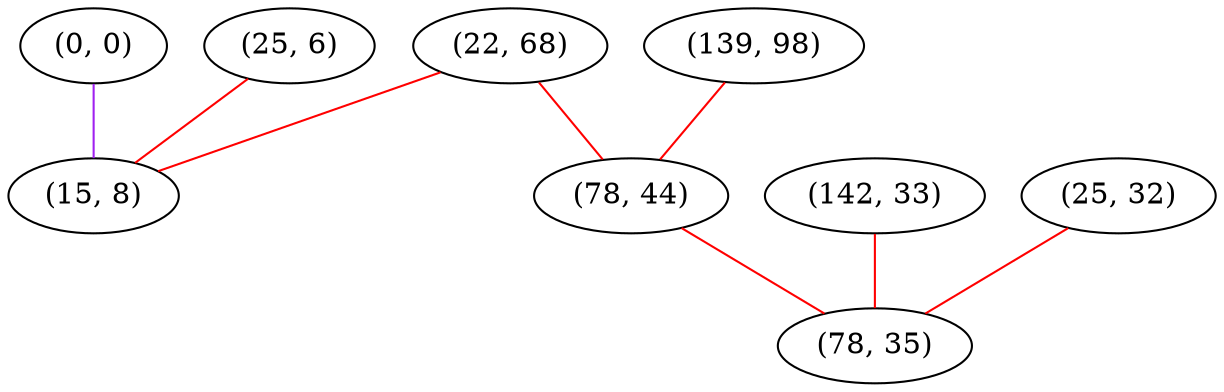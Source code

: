 graph "" {
"(0, 0)";
"(22, 68)";
"(139, 98)";
"(25, 6)";
"(142, 33)";
"(78, 44)";
"(25, 32)";
"(15, 8)";
"(78, 35)";
"(0, 0)" -- "(15, 8)"  [color=purple, key=0, weight=4];
"(22, 68)" -- "(78, 44)"  [color=red, key=0, weight=1];
"(22, 68)" -- "(15, 8)"  [color=red, key=0, weight=1];
"(139, 98)" -- "(78, 44)"  [color=red, key=0, weight=1];
"(25, 6)" -- "(15, 8)"  [color=red, key=0, weight=1];
"(142, 33)" -- "(78, 35)"  [color=red, key=0, weight=1];
"(78, 44)" -- "(78, 35)"  [color=red, key=0, weight=1];
"(25, 32)" -- "(78, 35)"  [color=red, key=0, weight=1];
}

